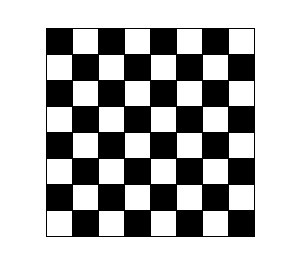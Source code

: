 \newcommand{\checkx}[4]{%% {x}{y}{w}{h}
	\draw [fill=white] (#1 * #3, #2 * #4) rectangle (#1 * #3 + #3, #2 * #4 + #4);
	\draw [fill=black] (#1 * #3 + #3, #2 * #4) rectangle (#1 * #3 + #3 +#3, #2 * #4 + #4);
}

\newcommand{\checky}[4]{%% {x}{y}{w}{h}
	\draw [fill=black] (#1 * #3, #2 * #4) rectangle (#1 * #3 + #3, #2 * #4 + #4);
	\draw [fill=white] (#1 * #3 + #3, #2 * #4) rectangle (#1 * #3 + #3 +#3, #2 * #4 + #4);
}

\begin{tikzpicture}

\def\w{0.33}
\def\h{0.33}

\foreach \ii in {0, 2, ..., 6}{%%
	\foreach \jj in {1, 3, ..., 7}{%%
		\checky{\ii}{\jj}{\w}{\h}	
	}
	\foreach \jj in {0, 2, ..., 6}{%%
		\checkx{\ii}{\jj}{\w}{\h}
	}
}
\end{tikzpicture}